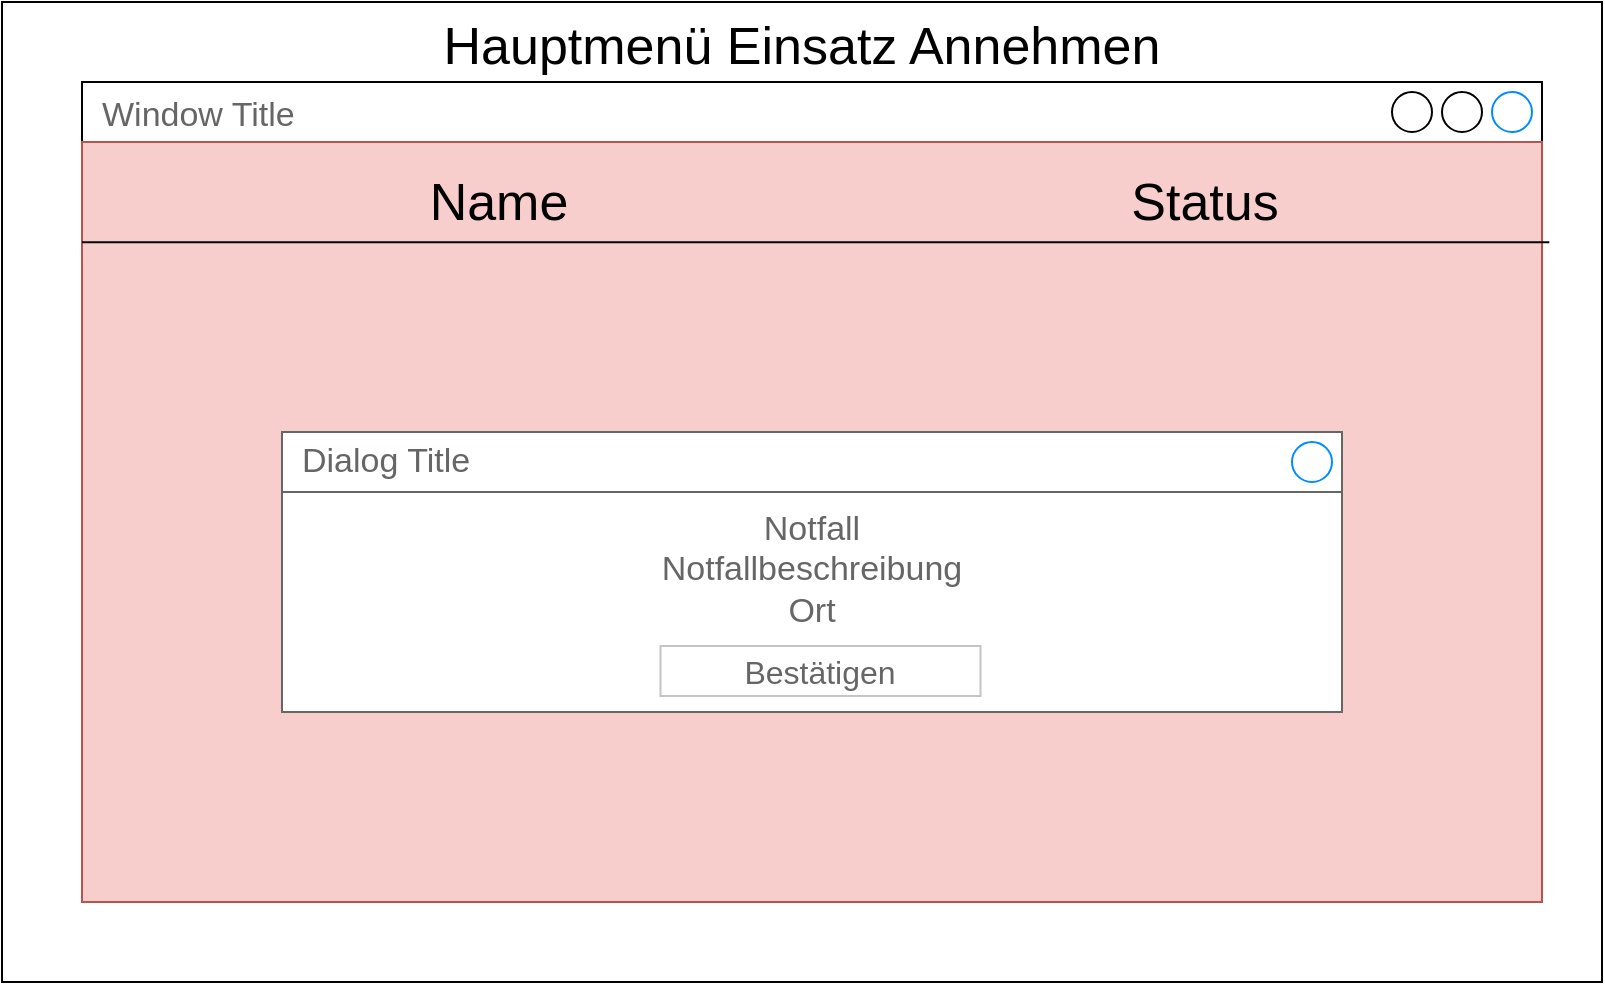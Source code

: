 <mxfile version="12.4.2" type="device" pages="1"><diagram id="thFJqj3bEVn4FTcuNLJR" name="Page-1"><mxGraphModel dx="989" dy="730" grid="1" gridSize="10" guides="1" tooltips="1" connect="1" arrows="1" fold="1" page="1" pageScale="1" pageWidth="827" pageHeight="1169" math="0" shadow="0"><root><mxCell id="0"/><mxCell id="1" parent="0"/><mxCell id="irS2F2TOa-azE4dqvbE6-7" value="Hauptmenü Einsatz Annehmen" style="rounded=0;whiteSpace=wrap;html=1;fontSize=26;verticalAlign=top;" parent="1" vertex="1"><mxGeometry x="120" y="160" width="800" height="490" as="geometry"/></mxCell><mxCell id="irS2F2TOa-azE4dqvbE6-8" value="Window Title" style="strokeWidth=1;shadow=0;dashed=0;align=center;html=1;shape=mxgraph.mockup.containers.window;align=left;verticalAlign=top;spacingLeft=8;strokeColor2=#008cff;strokeColor3=#c4c4c4;fontColor=#666666;mainText=;fontSize=17;labelBackgroundColor=none;" parent="1" vertex="1"><mxGeometry x="160" y="200" width="730" height="410" as="geometry"/></mxCell><mxCell id="irS2F2TOa-azE4dqvbE6-9" value="" style="rounded=0;whiteSpace=wrap;html=1;fillColor=#f8cecc;strokeColor=#b85450;" parent="1" vertex="1"><mxGeometry x="160" y="230" width="730" height="380" as="geometry"/></mxCell><mxCell id="irS2F2TOa-azE4dqvbE6-10" value="Name" style="text;html=1;strokeColor=none;fillColor=none;align=center;verticalAlign=middle;whiteSpace=wrap;rounded=0;fontSize=26;" parent="1" vertex="1"><mxGeometry x="300" y="250" width="137" height="20" as="geometry"/></mxCell><mxCell id="irS2F2TOa-azE4dqvbE6-11" value="" style="endArrow=none;html=1;fontSize=26;exitX=0;exitY=0.132;exitDx=0;exitDy=0;exitPerimeter=0;entryX=1.005;entryY=0.132;entryDx=0;entryDy=0;entryPerimeter=0;" parent="1" source="irS2F2TOa-azE4dqvbE6-9" target="irS2F2TOa-azE4dqvbE6-9" edge="1"><mxGeometry width="50" height="50" relative="1" as="geometry"><mxPoint x="190" y="330" as="sourcePoint"/><mxPoint x="240" y="280" as="targetPoint"/></mxGeometry></mxCell><mxCell id="irS2F2TOa-azE4dqvbE6-12" value="Historie" style="strokeWidth=1;shadow=0;dashed=0;align=center;html=1;shape=mxgraph.mockup.buttons.button;mainText=;buttonStyle=round;fontSize=17;fontStyle=1;whiteSpace=wrap;" parent="1" vertex="1"><mxGeometry x="260" y="420" width="180" height="50" as="geometry"/></mxCell><mxCell id="irS2F2TOa-azE4dqvbE6-13" value="Status ändern" style="strokeWidth=1;shadow=0;dashed=0;align=center;html=1;shape=mxgraph.mockup.buttons.button;mainText=;buttonStyle=round;fontSize=17;fontStyle=1;whiteSpace=wrap;" parent="1" vertex="1"><mxGeometry x="600" y="420" width="180" height="50" as="geometry"/></mxCell><mxCell id="irS2F2TOa-azE4dqvbE6-14" value="Notfall&lt;br&gt;Notfallbeschreibung&lt;br&gt;Ort" style="strokeWidth=1;shadow=0;dashed=0;align=center;html=1;shape=mxgraph.mockup.containers.rrect;rSize=0;strokeColor=#666666;fontColor=#666666;fontSize=17;verticalAlign=top;whiteSpace=wrap;fillColor=#ffffff;spacingTop=32;" parent="1" vertex="1"><mxGeometry x="260" y="375" width="530" height="140" as="geometry"/></mxCell><mxCell id="irS2F2TOa-azE4dqvbE6-15" value="Dialog Title" style="strokeWidth=1;shadow=0;dashed=0;align=center;html=1;shape=mxgraph.mockup.containers.rrect;rSize=0;fontSize=17;fontColor=#666666;strokeColor=#666666;align=left;spacingLeft=8;fillColor=none;resizeWidth=1;" parent="irS2F2TOa-azE4dqvbE6-14" vertex="1"><mxGeometry width="530" height="30" relative="1" as="geometry"/></mxCell><mxCell id="irS2F2TOa-azE4dqvbE6-16" value="" style="shape=ellipse;strokeColor=#008cff;resizable=0;fillColor=none;html=1;" parent="irS2F2TOa-azE4dqvbE6-15" vertex="1"><mxGeometry x="1" y="0.5" width="20" height="20" relative="1" as="geometry"><mxPoint x="-25" y="-10" as="offset"/></mxGeometry></mxCell><mxCell id="irS2F2TOa-azE4dqvbE6-18" value="Bestätigen" style="strokeWidth=1;shadow=0;dashed=0;align=center;html=1;shape=mxgraph.mockup.containers.rrect;rSize=0;fontSize=16;fontColor=#666666;strokeColor=#c4c4c4;whiteSpace=wrap;fillColor=none;" parent="irS2F2TOa-azE4dqvbE6-14" vertex="1"><mxGeometry x="0.75" y="1" width="160" height="25" relative="1" as="geometry"><mxPoint x="-208.25" y="-33" as="offset"/></mxGeometry></mxCell><mxCell id="i2lkiZJ2GzeEgo0MNcUF-2" value="Status" style="text;html=1;strokeColor=none;fillColor=none;align=center;verticalAlign=middle;whiteSpace=wrap;rounded=0;fontSize=26;" vertex="1" parent="1"><mxGeometry x="653" y="250" width="137" height="20" as="geometry"/></mxCell></root></mxGraphModel></diagram></mxfile>